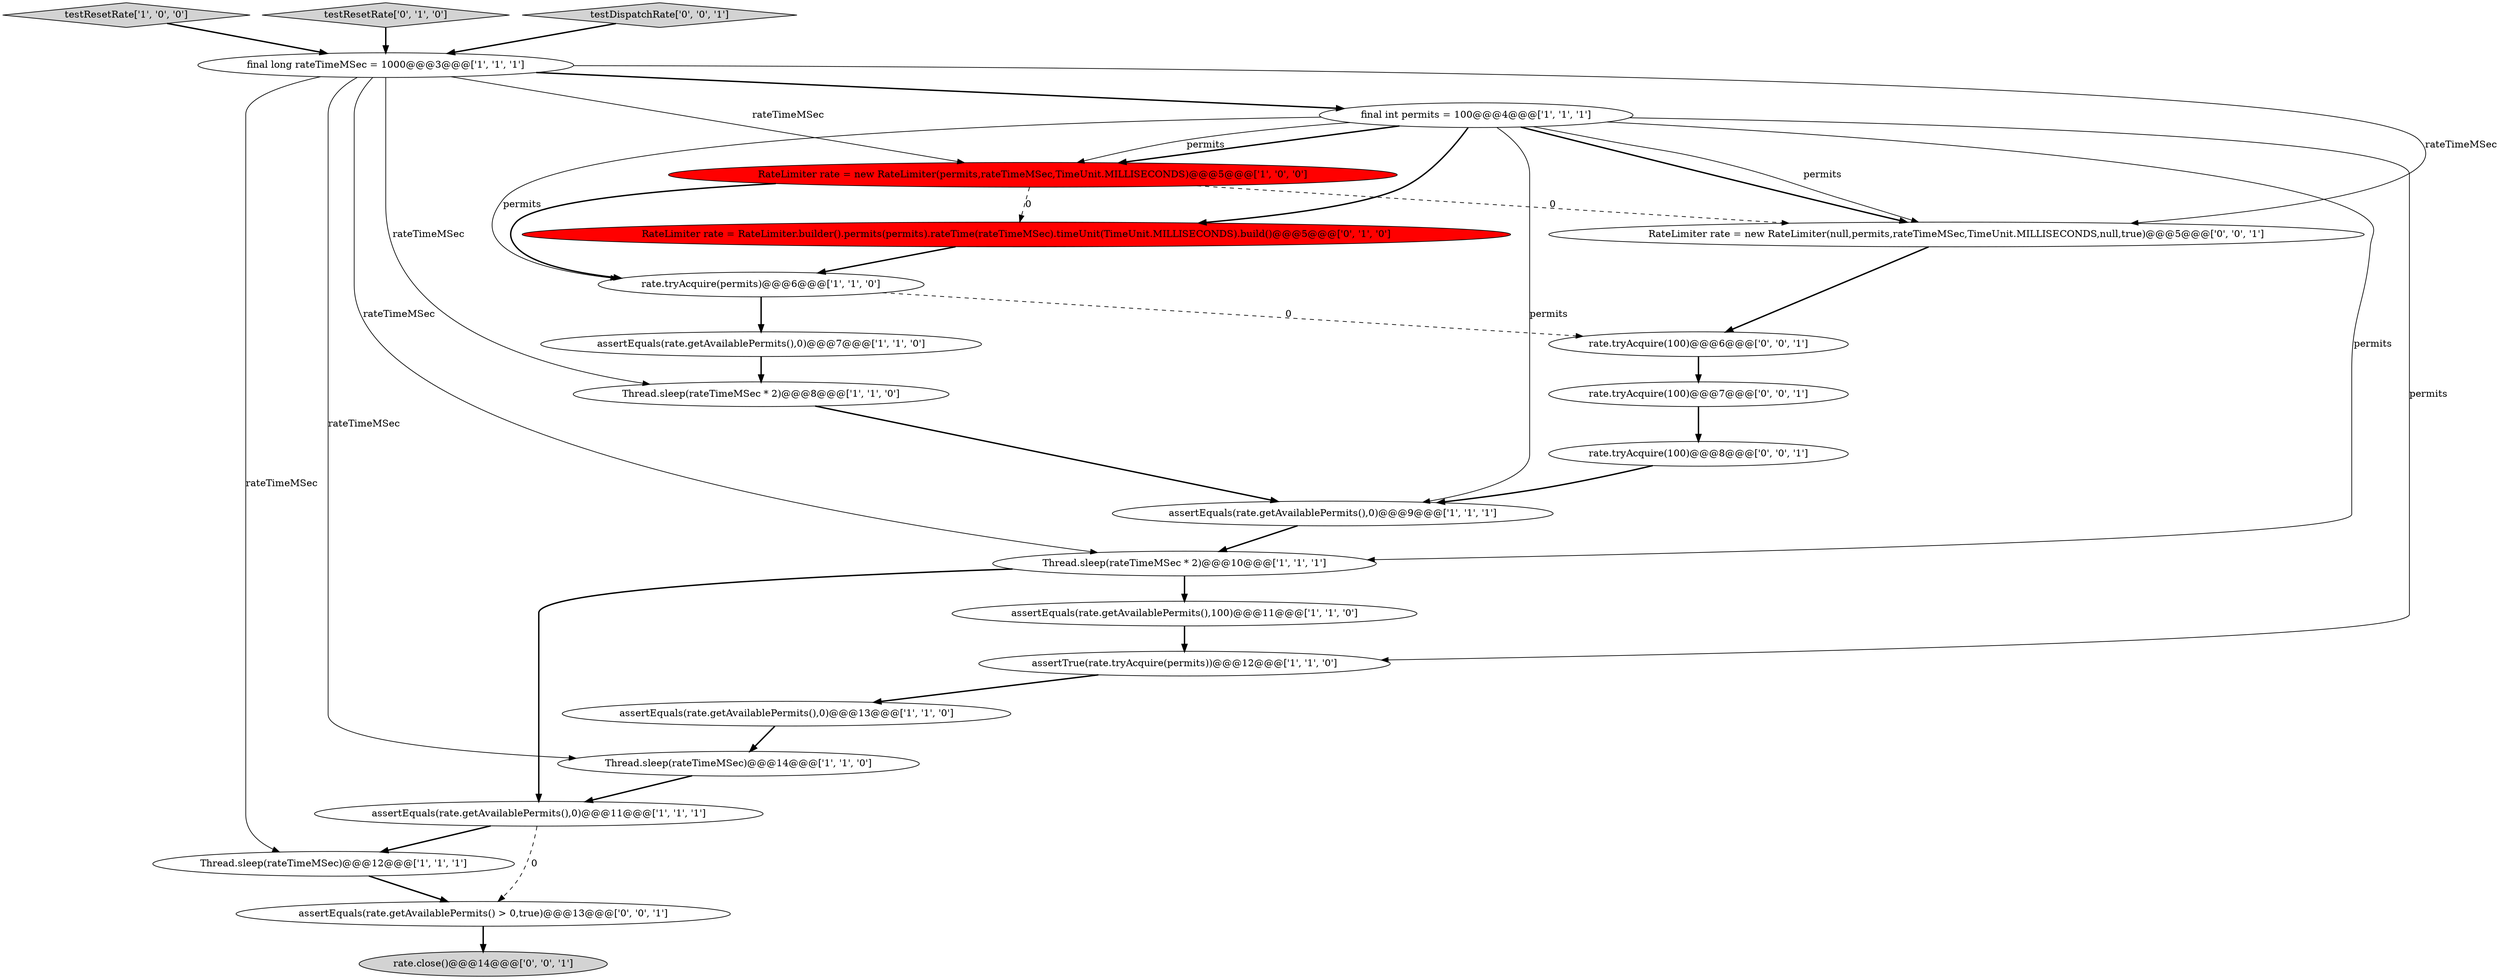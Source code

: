 digraph {
18 [style = filled, label = "assertEquals(rate.getAvailablePermits() > 0,true)@@@13@@@['0', '0', '1']", fillcolor = white, shape = ellipse image = "AAA0AAABBB3BBB"];
22 [style = filled, label = "RateLimiter rate = new RateLimiter(null,permits,rateTimeMSec,TimeUnit.MILLISECONDS,null,true)@@@5@@@['0', '0', '1']", fillcolor = white, shape = ellipse image = "AAA0AAABBB3BBB"];
8 [style = filled, label = "Thread.sleep(rateTimeMSec)@@@12@@@['1', '1', '1']", fillcolor = white, shape = ellipse image = "AAA0AAABBB1BBB"];
2 [style = filled, label = "testResetRate['1', '0', '0']", fillcolor = lightgray, shape = diamond image = "AAA0AAABBB1BBB"];
6 [style = filled, label = "assertEquals(rate.getAvailablePermits(),0)@@@11@@@['1', '1', '1']", fillcolor = white, shape = ellipse image = "AAA0AAABBB1BBB"];
21 [style = filled, label = "rate.close()@@@14@@@['0', '0', '1']", fillcolor = lightgray, shape = ellipse image = "AAA0AAABBB3BBB"];
16 [style = filled, label = "RateLimiter rate = RateLimiter.builder().permits(permits).rateTime(rateTimeMSec).timeUnit(TimeUnit.MILLISECONDS).build()@@@5@@@['0', '1', '0']", fillcolor = red, shape = ellipse image = "AAA1AAABBB2BBB"];
10 [style = filled, label = "Thread.sleep(rateTimeMSec * 2)@@@8@@@['1', '1', '0']", fillcolor = white, shape = ellipse image = "AAA0AAABBB1BBB"];
4 [style = filled, label = "RateLimiter rate = new RateLimiter(permits,rateTimeMSec,TimeUnit.MILLISECONDS)@@@5@@@['1', '0', '0']", fillcolor = red, shape = ellipse image = "AAA1AAABBB1BBB"];
12 [style = filled, label = "final long rateTimeMSec = 1000@@@3@@@['1', '1', '1']", fillcolor = white, shape = ellipse image = "AAA0AAABBB1BBB"];
5 [style = filled, label = "assertEquals(rate.getAvailablePermits(),0)@@@7@@@['1', '1', '0']", fillcolor = white, shape = ellipse image = "AAA0AAABBB1BBB"];
13 [style = filled, label = "assertEquals(rate.getAvailablePermits(),100)@@@11@@@['1', '1', '0']", fillcolor = white, shape = ellipse image = "AAA0AAABBB1BBB"];
1 [style = filled, label = "assertEquals(rate.getAvailablePermits(),0)@@@9@@@['1', '1', '1']", fillcolor = white, shape = ellipse image = "AAA0AAABBB1BBB"];
14 [style = filled, label = "assertEquals(rate.getAvailablePermits(),0)@@@13@@@['1', '1', '0']", fillcolor = white, shape = ellipse image = "AAA0AAABBB1BBB"];
15 [style = filled, label = "testResetRate['0', '1', '0']", fillcolor = lightgray, shape = diamond image = "AAA0AAABBB2BBB"];
19 [style = filled, label = "rate.tryAcquire(100)@@@6@@@['0', '0', '1']", fillcolor = white, shape = ellipse image = "AAA0AAABBB3BBB"];
23 [style = filled, label = "testDispatchRate['0', '0', '1']", fillcolor = lightgray, shape = diamond image = "AAA0AAABBB3BBB"];
3 [style = filled, label = "Thread.sleep(rateTimeMSec * 2)@@@10@@@['1', '1', '1']", fillcolor = white, shape = ellipse image = "AAA0AAABBB1BBB"];
11 [style = filled, label = "Thread.sleep(rateTimeMSec)@@@14@@@['1', '1', '0']", fillcolor = white, shape = ellipse image = "AAA0AAABBB1BBB"];
0 [style = filled, label = "rate.tryAcquire(permits)@@@6@@@['1', '1', '0']", fillcolor = white, shape = ellipse image = "AAA0AAABBB1BBB"];
7 [style = filled, label = "assertTrue(rate.tryAcquire(permits))@@@12@@@['1', '1', '0']", fillcolor = white, shape = ellipse image = "AAA0AAABBB1BBB"];
20 [style = filled, label = "rate.tryAcquire(100)@@@8@@@['0', '0', '1']", fillcolor = white, shape = ellipse image = "AAA0AAABBB3BBB"];
17 [style = filled, label = "rate.tryAcquire(100)@@@7@@@['0', '0', '1']", fillcolor = white, shape = ellipse image = "AAA0AAABBB3BBB"];
9 [style = filled, label = "final int permits = 100@@@4@@@['1', '1', '1']", fillcolor = white, shape = ellipse image = "AAA0AAABBB1BBB"];
9->22 [style = bold, label=""];
5->10 [style = bold, label=""];
16->0 [style = bold, label=""];
9->22 [style = solid, label="permits"];
4->16 [style = dashed, label="0"];
22->19 [style = bold, label=""];
8->18 [style = bold, label=""];
0->19 [style = dashed, label="0"];
9->4 [style = bold, label=""];
11->6 [style = bold, label=""];
1->3 [style = bold, label=""];
3->6 [style = bold, label=""];
9->0 [style = solid, label="permits"];
19->17 [style = bold, label=""];
4->22 [style = dashed, label="0"];
20->1 [style = bold, label=""];
12->9 [style = bold, label=""];
12->22 [style = solid, label="rateTimeMSec"];
9->16 [style = bold, label=""];
2->12 [style = bold, label=""];
9->1 [style = solid, label="permits"];
4->0 [style = bold, label=""];
6->18 [style = dashed, label="0"];
7->14 [style = bold, label=""];
12->4 [style = solid, label="rateTimeMSec"];
12->10 [style = solid, label="rateTimeMSec"];
12->8 [style = solid, label="rateTimeMSec"];
13->7 [style = bold, label=""];
6->8 [style = bold, label=""];
3->13 [style = bold, label=""];
23->12 [style = bold, label=""];
15->12 [style = bold, label=""];
18->21 [style = bold, label=""];
9->4 [style = solid, label="permits"];
9->3 [style = solid, label="permits"];
10->1 [style = bold, label=""];
12->3 [style = solid, label="rateTimeMSec"];
14->11 [style = bold, label=""];
0->5 [style = bold, label=""];
17->20 [style = bold, label=""];
9->7 [style = solid, label="permits"];
12->11 [style = solid, label="rateTimeMSec"];
}
